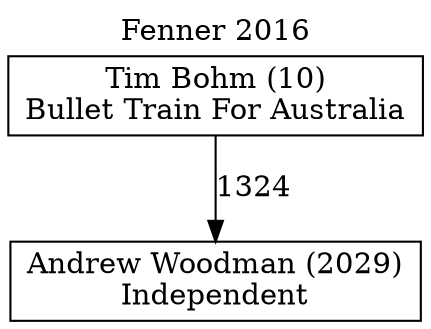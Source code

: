 // House preference flow
digraph "Andrew Woodman (2029)_Fenner_2016" {
	graph [label="Fenner 2016" labelloc=t mclimit=10]
	node [shape=box]
	"Andrew Woodman (2029)" [label="Andrew Woodman (2029)
Independent"]
	"Tim Bohm (10)" [label="Tim Bohm (10)
Bullet Train For Australia"]
	"Tim Bohm (10)" -> "Andrew Woodman (2029)" [label=1324]
}
